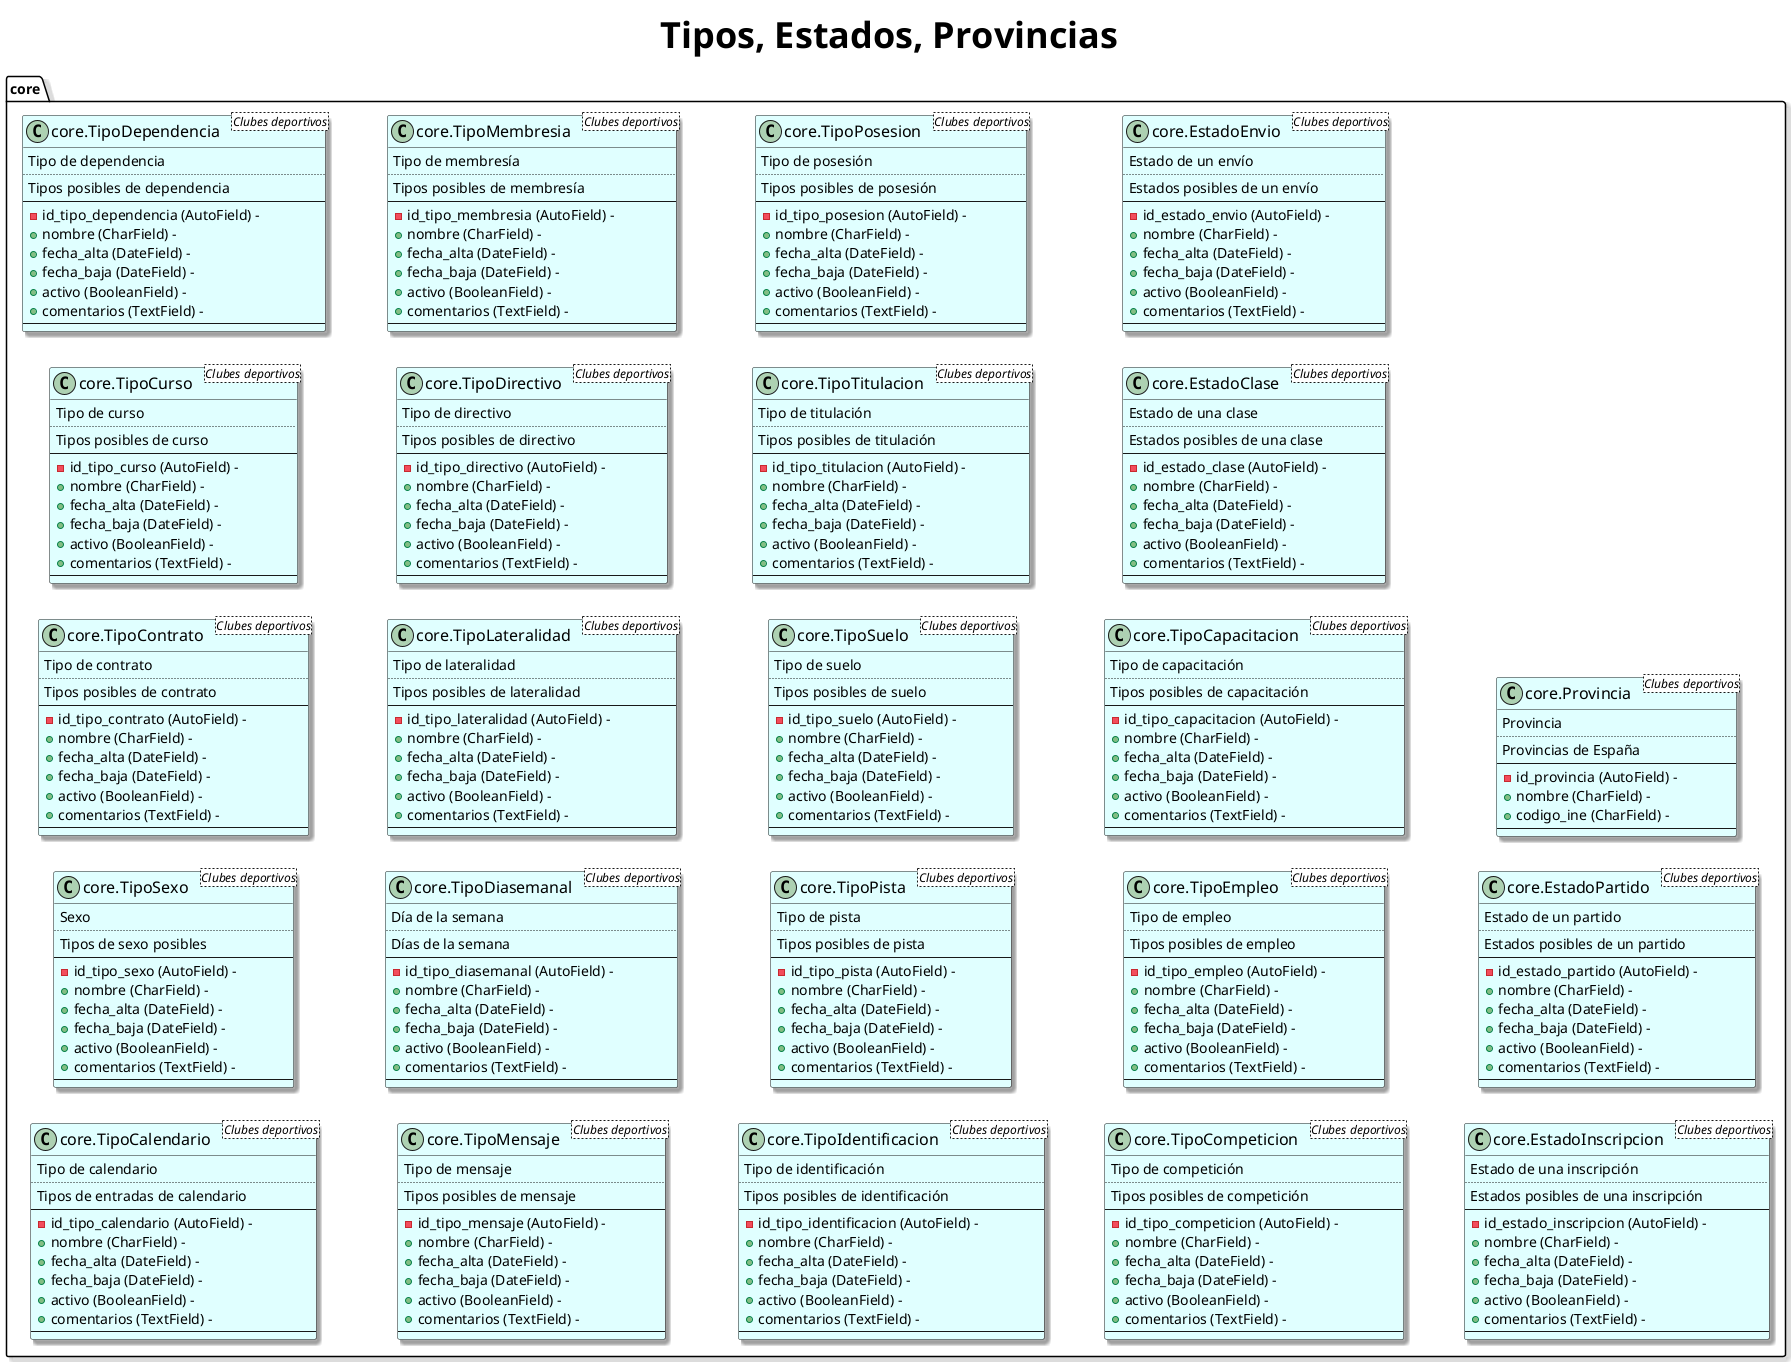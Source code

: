 @startuml picklefree_models_3_tipos_estados_provincias

title Tipos, Estados, Provincias

left to right direction

skinparam ArrowThickness 2
skinparam DefaultFontName Verdana
skinparam Linetype normal
skinparam ClassBackgroundColor #LightCyan
skinparam TitleFontSize 36
skinparam ClassFontSize 16
skinparam Shadowing true

' Modelos
class "core.TipoCalendario <Clubes deportivos>" as core.TipoCalendario {
    Tipo de calendario
    ..
    Tipos de entradas de calendario
    --
    - id_tipo_calendario (AutoField) - 
    + nombre (CharField) - 
    + fecha_alta (DateField) - 
    + fecha_baja (DateField) - 
    + activo (BooleanField) - 
    + comentarios (TextField) - 
    --
}

class "core.TipoSexo <Clubes deportivos>" as core.TipoSexo {
    Sexo
    ..
    Tipos de sexo posibles
    --
    - id_tipo_sexo (AutoField) - 
    + nombre (CharField) - 
    + fecha_alta (DateField) - 
    + fecha_baja (DateField) - 
    + activo (BooleanField) - 
    + comentarios (TextField) - 
    --
}

class "core.TipoContrato <Clubes deportivos>" as core.TipoContrato {
    Tipo de contrato
    ..
    Tipos posibles de contrato
    --
    - id_tipo_contrato (AutoField) - 
    + nombre (CharField) - 
    + fecha_alta (DateField) - 
    + fecha_baja (DateField) - 
    + activo (BooleanField) - 
    + comentarios (TextField) - 
    --
}

class "core.TipoCurso <Clubes deportivos>" as core.TipoCurso {
    Tipo de curso
    ..
    Tipos posibles de curso
    --
    - id_tipo_curso (AutoField) - 
    + nombre (CharField) - 
    + fecha_alta (DateField) - 
    + fecha_baja (DateField) - 
    + activo (BooleanField) - 
    + comentarios (TextField) - 
    --
}

class "core.TipoDependencia <Clubes deportivos>" as core.TipoDependencia {
    Tipo de dependencia
    ..
    Tipos posibles de dependencia
    --
    - id_tipo_dependencia (AutoField) - 
    + nombre (CharField) - 
    + fecha_alta (DateField) - 
    + fecha_baja (DateField) - 
    + activo (BooleanField) - 
    + comentarios (TextField) - 
    --
}

class "core.TipoMensaje <Clubes deportivos>" as core.TipoMensaje {
    Tipo de mensaje
    ..
    Tipos posibles de mensaje
    --
    - id_tipo_mensaje (AutoField) - 
    + nombre (CharField) - 
    + fecha_alta (DateField) - 
    + fecha_baja (DateField) - 
    + activo (BooleanField) - 
    + comentarios (TextField) - 
    --
}

class "core.TipoDiasemanal <Clubes deportivos>" as core.TipoDiasemanal {
    Día de la semana
    ..
    Días de la semana
    --
    - id_tipo_diasemanal (AutoField) - 
    + nombre (CharField) - 
    + fecha_alta (DateField) - 
    + fecha_baja (DateField) - 
    + activo (BooleanField) - 
    + comentarios (TextField) - 
    --
}

class "core.TipoLateralidad <Clubes deportivos>" as core.TipoLateralidad {
    Tipo de lateralidad
    ..
    Tipos posibles de lateralidad
    --
    - id_tipo_lateralidad (AutoField) - 
    + nombre (CharField) - 
    + fecha_alta (DateField) - 
    + fecha_baja (DateField) - 
    + activo (BooleanField) - 
    + comentarios (TextField) - 
    --
}

class "core.TipoDirectivo <Clubes deportivos>" as core.TipoDirectivo {
    Tipo de directivo
    ..
    Tipos posibles de directivo
    --
    - id_tipo_directivo (AutoField) - 
    + nombre (CharField) - 
    + fecha_alta (DateField) - 
    + fecha_baja (DateField) - 
    + activo (BooleanField) - 
    + comentarios (TextField) - 
    --
}

class "core.TipoMembresia <Clubes deportivos>" as core.TipoMembresia {
    Tipo de membresía
    ..
    Tipos posibles de membresía
    --
    - id_tipo_membresia (AutoField) - 
    + nombre (CharField) - 
    + fecha_alta (DateField) - 
    + fecha_baja (DateField) - 
    + activo (BooleanField) - 
    + comentarios (TextField) - 
    --
}

class "core.TipoIdentificacion <Clubes deportivos>" as core.TipoIdentificacion {
    Tipo de identificación
    ..
    Tipos posibles de identificación
    --
    - id_tipo_identificacion (AutoField) - 
    + nombre (CharField) - 
    + fecha_alta (DateField) - 
    + fecha_baja (DateField) - 
    + activo (BooleanField) - 
    + comentarios (TextField) - 
    --
}

class "core.TipoPista <Clubes deportivos>" as core.TipoPista {
    Tipo de pista
    ..
    Tipos posibles de pista
    --
    - id_tipo_pista (AutoField) - 
    + nombre (CharField) - 
    + fecha_alta (DateField) - 
    + fecha_baja (DateField) - 
    + activo (BooleanField) - 
    + comentarios (TextField) - 
    --
}

class "core.TipoSuelo <Clubes deportivos>" as core.TipoSuelo {
    Tipo de suelo
    ..
    Tipos posibles de suelo
    --
    - id_tipo_suelo (AutoField) - 
    + nombre (CharField) - 
    + fecha_alta (DateField) - 
    + fecha_baja (DateField) - 
    + activo (BooleanField) - 
    + comentarios (TextField) - 
    --
}

class "core.TipoTitulacion <Clubes deportivos>" as core.TipoTitulacion {
    Tipo de titulación
    ..
    Tipos posibles de titulación
    --
    - id_tipo_titulacion (AutoField) - 
    + nombre (CharField) - 
    + fecha_alta (DateField) - 
    + fecha_baja (DateField) - 
    + activo (BooleanField) - 
    + comentarios (TextField) - 
    --
}

class "core.TipoPosesion <Clubes deportivos>" as core.TipoPosesion {
    Tipo de posesión
    ..
    Tipos posibles de posesión
    --
    - id_tipo_posesion (AutoField) - 
    + nombre (CharField) - 
    + fecha_alta (DateField) - 
    + fecha_baja (DateField) - 
    + activo (BooleanField) - 
    + comentarios (TextField) - 
    --
}

class "core.TipoCompeticion <Clubes deportivos>" as core.TipoCompeticion {
    Tipo de competición
    ..
    Tipos posibles de competición
    --
    - id_tipo_competicion (AutoField) - 
    + nombre (CharField) - 
    + fecha_alta (DateField) - 
    + fecha_baja (DateField) - 
    + activo (BooleanField) - 
    + comentarios (TextField) - 
    --
}

class "core.TipoEmpleo <Clubes deportivos>" as core.TipoEmpleo {
    Tipo de empleo
    ..
    Tipos posibles de empleo
    --
    - id_tipo_empleo (AutoField) - 
    + nombre (CharField) - 
    + fecha_alta (DateField) - 
    + fecha_baja (DateField) - 
    + activo (BooleanField) - 
    + comentarios (TextField) - 
    --
}

class "core.TipoCapacitacion <Clubes deportivos>" as core.TipoCapacitacion {
    Tipo de capacitación
    ..
    Tipos posibles de capacitación
    --
    - id_tipo_capacitacion (AutoField) - 
    + nombre (CharField) - 
    + fecha_alta (DateField) - 
    + fecha_baja (DateField) - 
    + activo (BooleanField) - 
    + comentarios (TextField) - 
    --
}

class "core.EstadoClase <Clubes deportivos>" as core.EstadoClase {
    Estado de una clase
    ..
    Estados posibles de una clase
    --
    - id_estado_clase (AutoField) - 
    + nombre (CharField) - 
    + fecha_alta (DateField) - 
    + fecha_baja (DateField) - 
    + activo (BooleanField) - 
    + comentarios (TextField) - 
    --
}

class "core.EstadoEnvio <Clubes deportivos>" as core.EstadoEnvio {
    Estado de un envío
    ..
    Estados posibles de un envío
    --
    - id_estado_envio (AutoField) - 
    + nombre (CharField) - 
    + fecha_alta (DateField) - 
    + fecha_baja (DateField) - 
    + activo (BooleanField) - 
    + comentarios (TextField) - 
    --
}

class "core.EstadoInscripcion <Clubes deportivos>" as core.EstadoInscripcion {
    Estado de una inscripción
    ..
    Estados posibles de una inscripción
    --
    - id_estado_inscripcion (AutoField) - 
    + nombre (CharField) - 
    + fecha_alta (DateField) - 
    + fecha_baja (DateField) - 
    + activo (BooleanField) - 
    + comentarios (TextField) - 
    --
}

class "core.EstadoPartido <Clubes deportivos>" as core.EstadoPartido {
    Estado de un partido
    ..
    Estados posibles de un partido
    --
    - id_estado_partido (AutoField) - 
    + nombre (CharField) - 
    + fecha_alta (DateField) - 
    + fecha_baja (DateField) - 
    + activo (BooleanField) - 
    + comentarios (TextField) - 
    --
}

class "core.Provincia <Clubes deportivos>" as core.Provincia {
    Provincia
    ..
    Provincias de España
    --
    - id_provincia (AutoField) - 
    + nombre (CharField) - 
    + codigo_ine (CharField) - 
    --
}

@enduml
